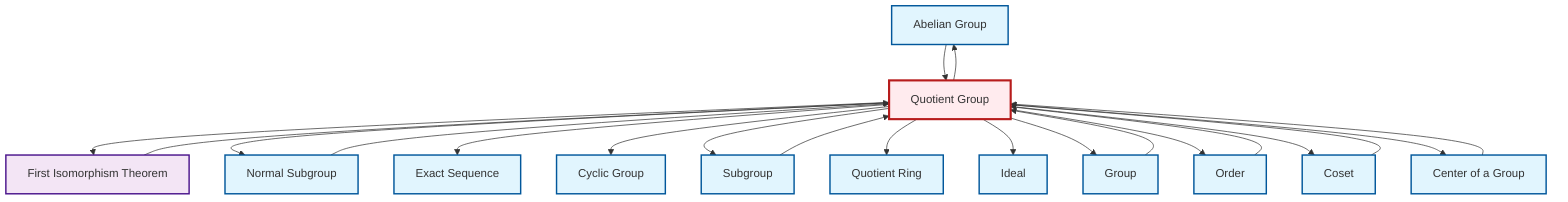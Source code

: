 graph TD
    classDef definition fill:#e1f5fe,stroke:#01579b,stroke-width:2px
    classDef theorem fill:#f3e5f5,stroke:#4a148c,stroke-width:2px
    classDef axiom fill:#fff3e0,stroke:#e65100,stroke-width:2px
    classDef example fill:#e8f5e9,stroke:#1b5e20,stroke-width:2px
    classDef current fill:#ffebee,stroke:#b71c1c,stroke-width:3px
    def-abelian-group["Abelian Group"]:::definition
    def-order["Order"]:::definition
    def-quotient-ring["Quotient Ring"]:::definition
    def-center-of-group["Center of a Group"]:::definition
    def-group["Group"]:::definition
    def-exact-sequence["Exact Sequence"]:::definition
    def-coset["Coset"]:::definition
    def-quotient-group["Quotient Group"]:::definition
    def-cyclic-group["Cyclic Group"]:::definition
    def-normal-subgroup["Normal Subgroup"]:::definition
    def-subgroup["Subgroup"]:::definition
    def-ideal["Ideal"]:::definition
    thm-first-isomorphism["First Isomorphism Theorem"]:::theorem
    def-quotient-group --> thm-first-isomorphism
    def-subgroup --> def-quotient-group
    def-normal-subgroup --> def-quotient-group
    def-coset --> def-quotient-group
    def-quotient-group --> def-normal-subgroup
    def-quotient-group --> def-exact-sequence
    thm-first-isomorphism --> def-quotient-group
    def-quotient-group --> def-cyclic-group
    def-quotient-group --> def-abelian-group
    def-order --> def-quotient-group
    def-quotient-group --> def-subgroup
    def-center-of-group --> def-quotient-group
    def-group --> def-quotient-group
    def-abelian-group --> def-quotient-group
    def-quotient-group --> def-quotient-ring
    def-quotient-group --> def-ideal
    def-quotient-group --> def-group
    def-quotient-group --> def-order
    def-quotient-group --> def-coset
    def-quotient-group --> def-center-of-group
    class def-quotient-group current